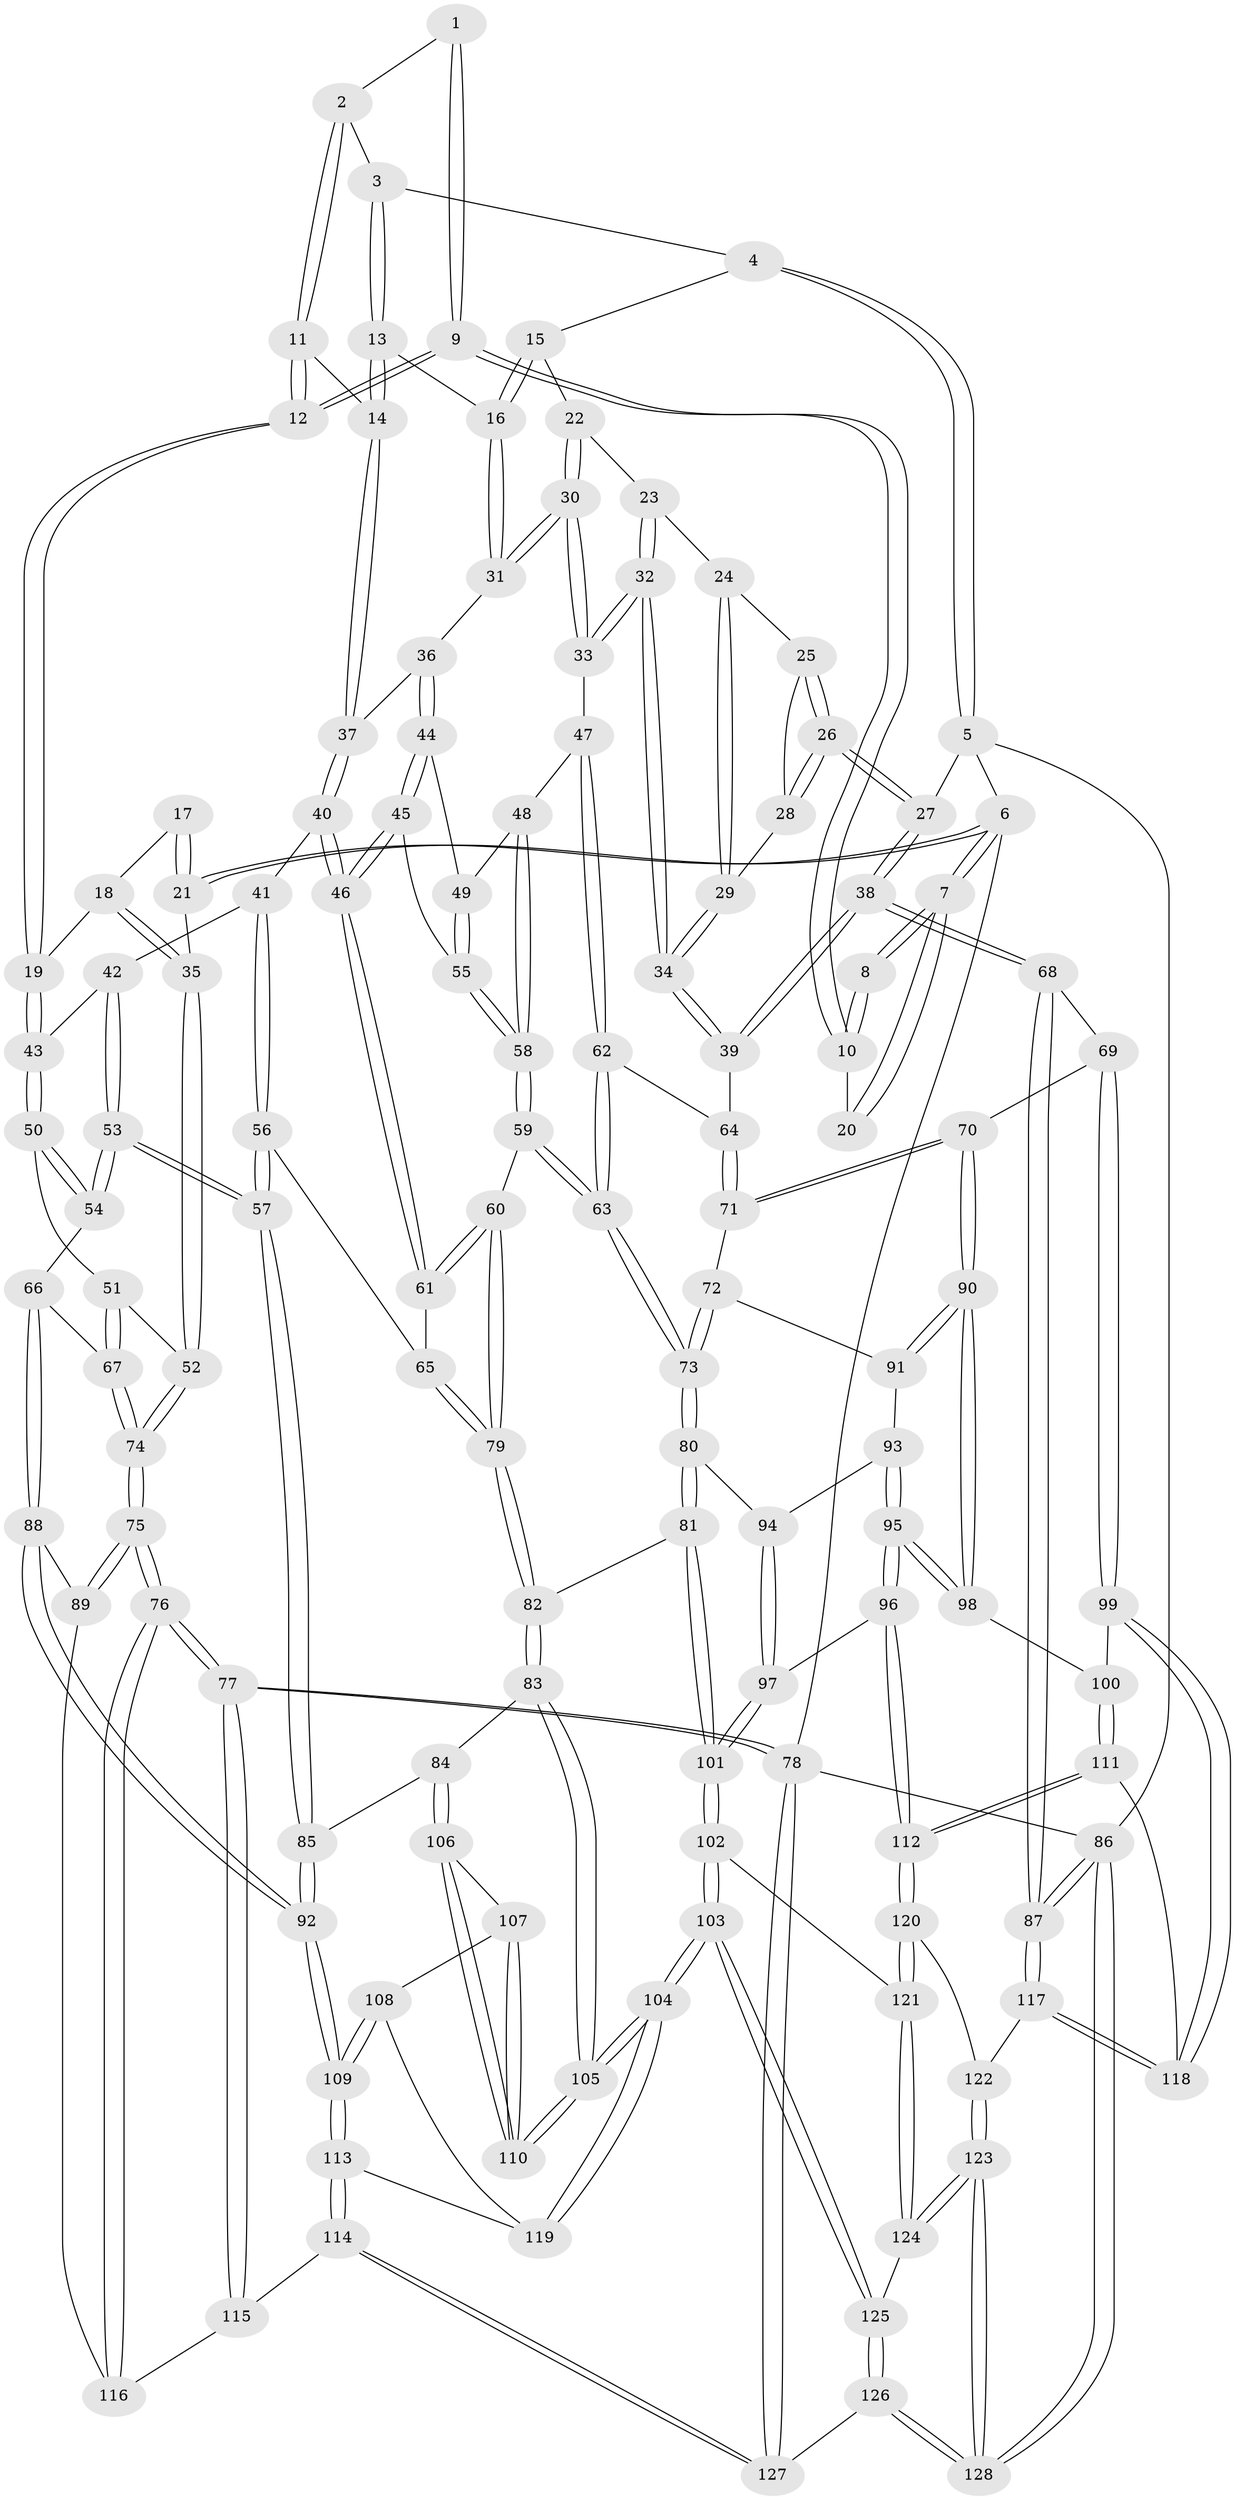 // coarse degree distribution, {3: 0.1375, 4: 0.45, 5: 0.2625, 2: 0.0375, 6: 0.1125}
// Generated by graph-tools (version 1.1) at 2025/24/03/03/25 07:24:32]
// undirected, 128 vertices, 317 edges
graph export_dot {
graph [start="1"]
  node [color=gray90,style=filled];
  1 [pos="+0.44452316170465433+0"];
  2 [pos="+0.5378931982734297+0"];
  3 [pos="+0.5432715940142857+0"];
  4 [pos="+0.636047916287673+0"];
  5 [pos="+1+0"];
  6 [pos="+0+0"];
  7 [pos="+0+0"];
  8 [pos="+0.2194004137412965+0"];
  9 [pos="+0.23198269243135167+0.17853190805613833"];
  10 [pos="+0.19951763809010403+0.06043054642973109"];
  11 [pos="+0.29985382830280216+0.1654203747724053"];
  12 [pos="+0.23269292953645146+0.19076254853430838"];
  13 [pos="+0.49646478805819394+0.10347342476700389"];
  14 [pos="+0.480910925436839+0.148540574501179"];
  15 [pos="+0.6938869251984658+0.0035286654821236347"];
  16 [pos="+0.65705415655519+0.16769755211999027"];
  17 [pos="+0.06960913575170281+0.08823628446947514"];
  18 [pos="+0.08334694951671286+0.14342160166016849"];
  19 [pos="+0.22734570147994942+0.2008879446781375"];
  20 [pos="+0.06306278110561533+0.028151695644069864"];
  21 [pos="+0+0.039621462991263304"];
  22 [pos="+0.7827511820428904+0.10429148982570728"];
  23 [pos="+0.8221583998428714+0.12298414556966926"];
  24 [pos="+0.8414535085698244+0.11645656225849317"];
  25 [pos="+0.8777269036251921+0.09836758938439008"];
  26 [pos="+1+0"];
  27 [pos="+1+0"];
  28 [pos="+0.9281811182292213+0.19807219689385328"];
  29 [pos="+0.92491806582463+0.20457259708905787"];
  30 [pos="+0.7157161910223204+0.2431889426178256"];
  31 [pos="+0.6588240868541654+0.21915911853168757"];
  32 [pos="+0.8470995269850656+0.31611525481343533"];
  33 [pos="+0.7587797309017711+0.2826689077050633"];
  34 [pos="+0.8789492228010283+0.3427490568677362"];
  35 [pos="+0+0.2246681579995239"];
  36 [pos="+0.6039406531906849+0.24447881423632542"];
  37 [pos="+0.49839529293618295+0.19992882526345615"];
  38 [pos="+1+0.4595897915044019"];
  39 [pos="+0.8888849405958689+0.35900895969608354"];
  40 [pos="+0.4298649706660038+0.3254739806691914"];
  41 [pos="+0.3243732103960275+0.30384752697587303"];
  42 [pos="+0.2670894067225796+0.2569956994077849"];
  43 [pos="+0.2271883050335753+0.21147085490977488"];
  44 [pos="+0.5971902533435693+0.28887368392897417"];
  45 [pos="+0.46868694649730935+0.34413318169532986"];
  46 [pos="+0.4315820396963789+0.32793666075176814"];
  47 [pos="+0.6458818187329304+0.3712616217740457"];
  48 [pos="+0.6176207375197914+0.36039682236254916"];
  49 [pos="+0.6076215636960588+0.3412473762564117"];
  50 [pos="+0.11320586427087505+0.32107712267976907"];
  51 [pos="+0.07403360138633165+0.32497944241515425"];
  52 [pos="+0+0.22940455133728763"];
  53 [pos="+0.20592432826192328+0.5333893275177987"];
  54 [pos="+0.18325850474195995+0.5243142503150103"];
  55 [pos="+0.48822500228086396+0.36027409587336784"];
  56 [pos="+0.30074122973186346+0.49145557071767326"];
  57 [pos="+0.23052625295706838+0.548069975826333"];
  58 [pos="+0.5448720655821081+0.43803512177401643"];
  59 [pos="+0.5450778480977458+0.45829282460387843"];
  60 [pos="+0.4932177014486186+0.5067339272824318"];
  61 [pos="+0.41624180020691137+0.435864039136605"];
  62 [pos="+0.697375789542448+0.4631457257236872"];
  63 [pos="+0.6682917911708471+0.5068171056524461"];
  64 [pos="+0.8378058715849672+0.4083081032396711"];
  65 [pos="+0.3204097526547327+0.48855994808890374"];
  66 [pos="+0.06915555374758835+0.5446555824562405"];
  67 [pos="+0+0.5241257955292099"];
  68 [pos="+1+0.5117475078249298"];
  69 [pos="+0.9816184936720879+0.6187365472055899"];
  70 [pos="+0.9737743265101416+0.6214629178395751"];
  71 [pos="+0.8116132405352142+0.5629385749262606"];
  72 [pos="+0.7746485527727995+0.5932090522399475"];
  73 [pos="+0.6710970746393661+0.5713665842753635"];
  74 [pos="+0+0.5373522504567411"];
  75 [pos="+0+0.7119414860325685"];
  76 [pos="+0+0.9486328831489629"];
  77 [pos="+0+1"];
  78 [pos="+0+1"];
  79 [pos="+0.4809530593639221+0.5598317460726177"];
  80 [pos="+0.6181191897516413+0.6430506878428437"];
  81 [pos="+0.599762396593037+0.6584238108951895"];
  82 [pos="+0.49043884526839054+0.6495432121211342"];
  83 [pos="+0.48921765860873556+0.6504458613227173"];
  84 [pos="+0.4393135491324822+0.6701023895818985"];
  85 [pos="+0.23390798782367406+0.5578996080611995"];
  86 [pos="+1+1"];
  87 [pos="+1+1"];
  88 [pos="+0.05947425371105152+0.6989696224844409"];
  89 [pos="+0.007023126174679632+0.7280843392274815"];
  90 [pos="+0.8704002416548615+0.6987025976977478"];
  91 [pos="+0.7792370885499833+0.6060366154211673"];
  92 [pos="+0.1977859971115034+0.7271039929163703"];
  93 [pos="+0.7577825453876676+0.6788479316058194"];
  94 [pos="+0.7262502660429924+0.6791992292026986"];
  95 [pos="+0.8130842236989801+0.7545758600967516"];
  96 [pos="+0.7827578400859415+0.799762556987846"];
  97 [pos="+0.7391428867155849+0.7994335594968096"];
  98 [pos="+0.8578449214082637+0.7221576445526334"];
  99 [pos="+0.9546905167282946+0.7990554658051784"];
  100 [pos="+0.890204267088294+0.753840973968968"];
  101 [pos="+0.6639486413289554+0.8062776646299585"];
  102 [pos="+0.6011146551311599+0.906891898618285"];
  103 [pos="+0.5591489358613932+0.9411628404303126"];
  104 [pos="+0.5467552814989983+0.928223845115771"];
  105 [pos="+0.5438083032986469+0.9208515141044539"];
  106 [pos="+0.4265107790941893+0.6907280410604968"];
  107 [pos="+0.38361097553488704+0.7481347168117483"];
  108 [pos="+0.377606192935427+0.7538284988760382"];
  109 [pos="+0.2395563023733198+0.8444416607972158"];
  110 [pos="+0.49558283222821187+0.8567488098343017"];
  111 [pos="+0.8998320193480869+0.8416529903487988"];
  112 [pos="+0.8171637292970769+0.8578840077739474"];
  113 [pos="+0.23622296962702696+0.859127941226695"];
  114 [pos="+0.2257155370879304+0.8795691058743991"];
  115 [pos="+0.12180806994402787+0.8753468818810038"];
  116 [pos="+0.060206171402546416+0.817427691805097"];
  117 [pos="+1+0.9006388097487421"];
  118 [pos="+0.9814700651782492+0.8434664521462101"];
  119 [pos="+0.4614450235269111+0.8937434413878017"];
  120 [pos="+0.8180753011917276+0.8689294128741694"];
  121 [pos="+0.7518237970194989+0.9426813111627412"];
  122 [pos="+0.8569969971724107+0.92326649098616"];
  123 [pos="+0.8497322575906242+1"];
  124 [pos="+0.7675148536855535+0.9919266732451062"];
  125 [pos="+0.5536226562253921+0.9755246559407077"];
  126 [pos="+0.5057249742737773+1"];
  127 [pos="+0.2843467330685572+1"];
  128 [pos="+0.8915248860296769+1"];
  1 -- 2;
  1 -- 9;
  1 -- 9;
  2 -- 3;
  2 -- 11;
  2 -- 11;
  3 -- 4;
  3 -- 13;
  3 -- 13;
  4 -- 5;
  4 -- 5;
  4 -- 15;
  5 -- 6;
  5 -- 27;
  5 -- 86;
  6 -- 7;
  6 -- 7;
  6 -- 21;
  6 -- 21;
  6 -- 78;
  7 -- 8;
  7 -- 8;
  7 -- 20;
  7 -- 20;
  8 -- 10;
  8 -- 10;
  9 -- 10;
  9 -- 10;
  9 -- 12;
  9 -- 12;
  10 -- 20;
  11 -- 12;
  11 -- 12;
  11 -- 14;
  12 -- 19;
  12 -- 19;
  13 -- 14;
  13 -- 14;
  13 -- 16;
  14 -- 37;
  14 -- 37;
  15 -- 16;
  15 -- 16;
  15 -- 22;
  16 -- 31;
  16 -- 31;
  17 -- 18;
  17 -- 21;
  17 -- 21;
  18 -- 19;
  18 -- 35;
  18 -- 35;
  19 -- 43;
  19 -- 43;
  21 -- 35;
  22 -- 23;
  22 -- 30;
  22 -- 30;
  23 -- 24;
  23 -- 32;
  23 -- 32;
  24 -- 25;
  24 -- 29;
  24 -- 29;
  25 -- 26;
  25 -- 26;
  25 -- 28;
  26 -- 27;
  26 -- 27;
  26 -- 28;
  26 -- 28;
  27 -- 38;
  27 -- 38;
  28 -- 29;
  29 -- 34;
  29 -- 34;
  30 -- 31;
  30 -- 31;
  30 -- 33;
  30 -- 33;
  31 -- 36;
  32 -- 33;
  32 -- 33;
  32 -- 34;
  32 -- 34;
  33 -- 47;
  34 -- 39;
  34 -- 39;
  35 -- 52;
  35 -- 52;
  36 -- 37;
  36 -- 44;
  36 -- 44;
  37 -- 40;
  37 -- 40;
  38 -- 39;
  38 -- 39;
  38 -- 68;
  38 -- 68;
  39 -- 64;
  40 -- 41;
  40 -- 46;
  40 -- 46;
  41 -- 42;
  41 -- 56;
  41 -- 56;
  42 -- 43;
  42 -- 53;
  42 -- 53;
  43 -- 50;
  43 -- 50;
  44 -- 45;
  44 -- 45;
  44 -- 49;
  45 -- 46;
  45 -- 46;
  45 -- 55;
  46 -- 61;
  46 -- 61;
  47 -- 48;
  47 -- 62;
  47 -- 62;
  48 -- 49;
  48 -- 58;
  48 -- 58;
  49 -- 55;
  49 -- 55;
  50 -- 51;
  50 -- 54;
  50 -- 54;
  51 -- 52;
  51 -- 67;
  51 -- 67;
  52 -- 74;
  52 -- 74;
  53 -- 54;
  53 -- 54;
  53 -- 57;
  53 -- 57;
  54 -- 66;
  55 -- 58;
  55 -- 58;
  56 -- 57;
  56 -- 57;
  56 -- 65;
  57 -- 85;
  57 -- 85;
  58 -- 59;
  58 -- 59;
  59 -- 60;
  59 -- 63;
  59 -- 63;
  60 -- 61;
  60 -- 61;
  60 -- 79;
  60 -- 79;
  61 -- 65;
  62 -- 63;
  62 -- 63;
  62 -- 64;
  63 -- 73;
  63 -- 73;
  64 -- 71;
  64 -- 71;
  65 -- 79;
  65 -- 79;
  66 -- 67;
  66 -- 88;
  66 -- 88;
  67 -- 74;
  67 -- 74;
  68 -- 69;
  68 -- 87;
  68 -- 87;
  69 -- 70;
  69 -- 99;
  69 -- 99;
  70 -- 71;
  70 -- 71;
  70 -- 90;
  70 -- 90;
  71 -- 72;
  72 -- 73;
  72 -- 73;
  72 -- 91;
  73 -- 80;
  73 -- 80;
  74 -- 75;
  74 -- 75;
  75 -- 76;
  75 -- 76;
  75 -- 89;
  75 -- 89;
  76 -- 77;
  76 -- 77;
  76 -- 116;
  76 -- 116;
  77 -- 78;
  77 -- 78;
  77 -- 115;
  77 -- 115;
  78 -- 127;
  78 -- 127;
  78 -- 86;
  79 -- 82;
  79 -- 82;
  80 -- 81;
  80 -- 81;
  80 -- 94;
  81 -- 82;
  81 -- 101;
  81 -- 101;
  82 -- 83;
  82 -- 83;
  83 -- 84;
  83 -- 105;
  83 -- 105;
  84 -- 85;
  84 -- 106;
  84 -- 106;
  85 -- 92;
  85 -- 92;
  86 -- 87;
  86 -- 87;
  86 -- 128;
  86 -- 128;
  87 -- 117;
  87 -- 117;
  88 -- 89;
  88 -- 92;
  88 -- 92;
  89 -- 116;
  90 -- 91;
  90 -- 91;
  90 -- 98;
  90 -- 98;
  91 -- 93;
  92 -- 109;
  92 -- 109;
  93 -- 94;
  93 -- 95;
  93 -- 95;
  94 -- 97;
  94 -- 97;
  95 -- 96;
  95 -- 96;
  95 -- 98;
  95 -- 98;
  96 -- 97;
  96 -- 112;
  96 -- 112;
  97 -- 101;
  97 -- 101;
  98 -- 100;
  99 -- 100;
  99 -- 118;
  99 -- 118;
  100 -- 111;
  100 -- 111;
  101 -- 102;
  101 -- 102;
  102 -- 103;
  102 -- 103;
  102 -- 121;
  103 -- 104;
  103 -- 104;
  103 -- 125;
  103 -- 125;
  104 -- 105;
  104 -- 105;
  104 -- 119;
  104 -- 119;
  105 -- 110;
  105 -- 110;
  106 -- 107;
  106 -- 110;
  106 -- 110;
  107 -- 108;
  107 -- 110;
  107 -- 110;
  108 -- 109;
  108 -- 109;
  108 -- 119;
  109 -- 113;
  109 -- 113;
  111 -- 112;
  111 -- 112;
  111 -- 118;
  112 -- 120;
  112 -- 120;
  113 -- 114;
  113 -- 114;
  113 -- 119;
  114 -- 115;
  114 -- 127;
  114 -- 127;
  115 -- 116;
  117 -- 118;
  117 -- 118;
  117 -- 122;
  120 -- 121;
  120 -- 121;
  120 -- 122;
  121 -- 124;
  121 -- 124;
  122 -- 123;
  122 -- 123;
  123 -- 124;
  123 -- 124;
  123 -- 128;
  123 -- 128;
  124 -- 125;
  125 -- 126;
  125 -- 126;
  126 -- 127;
  126 -- 128;
  126 -- 128;
}
